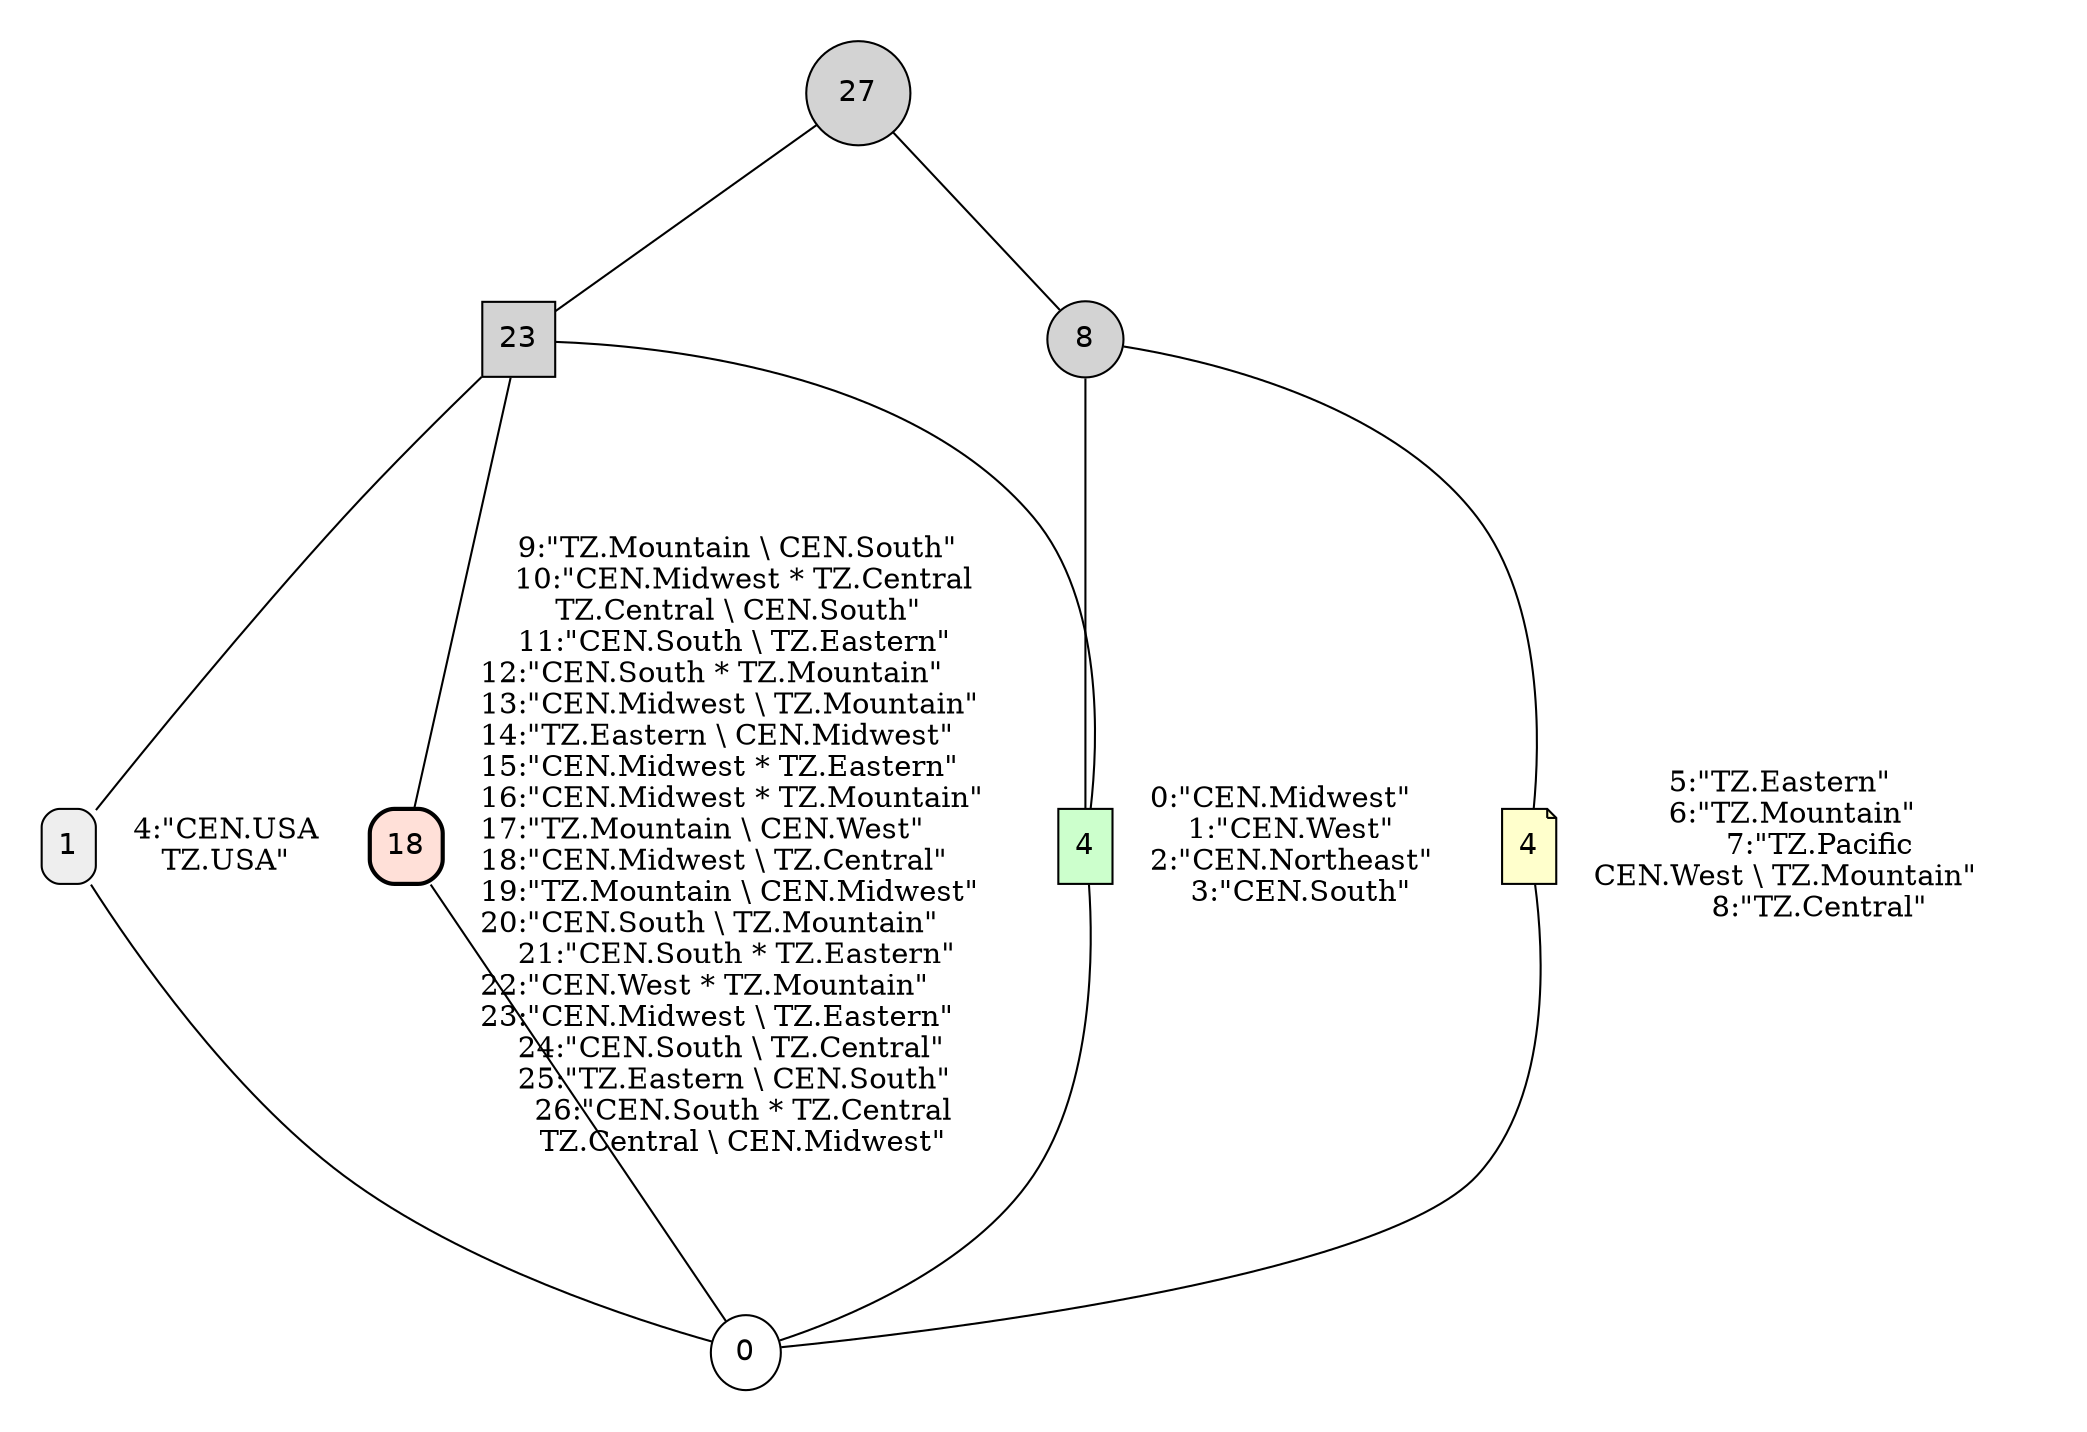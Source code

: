 // <Lattice object of 4 atoms 8 concepts 2 coatoms at 0x10a7d1278>
digraph Lattice {
	node [label="" shape=circle style=filled width=.25]
	edge [dir=none labeldistance=1.5 minlen=2]
	subgraph cluster_0 {
		style=filled
		color=transparent
		c0 [fillcolor="" fontname=helvetica label=0 shape="" style=""]
	}
	subgraph cluster_1 {
		style=filled
		color=transparent
		c1 [fillcolor="#EEEEEE" fontname=helvetica label=1 shape=box style="filled,rounded"]
	}
	c1 -> c1 [label="4:\"CEN.USA\nTZ.USA\"" color=transparent labelangle=270]
	c1 -> c0
	subgraph cluster_2 {
		style=filled
		color=transparent
		c2 [fillcolor="#CCFFCC" fontname=helvetica label=4 shape=box style=filled]
	}
	c2 -> c2 [label="0:\"CEN.Midwest\"	
1:\"CEN.West\"	
2:\"CEN.Northeast\"	
3:\"CEN.South\"" color=transparent labelangle=270]
	c2 -> c0
	subgraph cluster_3 {
		style=filled
		color=transparent
		c3 [fillcolor="#FFFFCC" fontname=helvetica label=4 shape=note style=filled]
	}
	c3 -> c3 [label="5:\"TZ.Eastern\"	
6:\"TZ.Mountain\"	
7:\"TZ.Pacific\nCEN.West \\ TZ.Mountain\"	
8:\"TZ.Central\"" color=transparent labelangle=270]
	c3 -> c0
	subgraph cluster_4 {
		style=filled
		color=transparent
		c4 [fontname=helvetica label=8 style=filled]
	}
	c4 -> c2
	c4 -> c3
	subgraph cluster_5 {
		style=filled
		color=transparent
		c5 [fillcolor="#FFE0D8" fontname=helvetica label=18 shape=box style="filled,rounded,bold"]
	}
	c5 -> c5 [label="9:\"TZ.Mountain \\ CEN.South\"	
10:\"CEN.Midwest * TZ.Central\nTZ.Central \\ CEN.South\"	
11:\"CEN.South \\ TZ.Eastern\"	
12:\"CEN.South * TZ.Mountain\"	
13:\"CEN.Midwest \\ TZ.Mountain\"	
14:\"TZ.Eastern \\ CEN.Midwest\"	
15:\"CEN.Midwest * TZ.Eastern\"	
16:\"CEN.Midwest * TZ.Mountain\"	
17:\"TZ.Mountain \\ CEN.West\"	
18:\"CEN.Midwest \\ TZ.Central\"	
19:\"TZ.Mountain \\ CEN.Midwest\"	
20:\"CEN.South \\ TZ.Mountain\"	
21:\"CEN.South * TZ.Eastern\"	
22:\"CEN.West * TZ.Mountain\"	
23:\"CEN.Midwest \\ TZ.Eastern\"	
24:\"CEN.South \\ TZ.Central\"	
25:\"TZ.Eastern \\ CEN.South\"	
26:\"CEN.South * TZ.Central\nTZ.Central \\ CEN.Midwest\"" color=transparent labelangle=270]
	c5 -> c0
	subgraph cluster_6 {
		style=filled
		color=transparent
		c6 [fontname=helvetica label=23 shape=box]
	}
	c6 -> c1
	c6 -> c2
	c6 -> c5
	subgraph cluster_7 {
		style=filled
		color=transparent
		c7 [fontname=helvetica label=27]
	}
	c7 -> c4
	c7 -> c6
}
